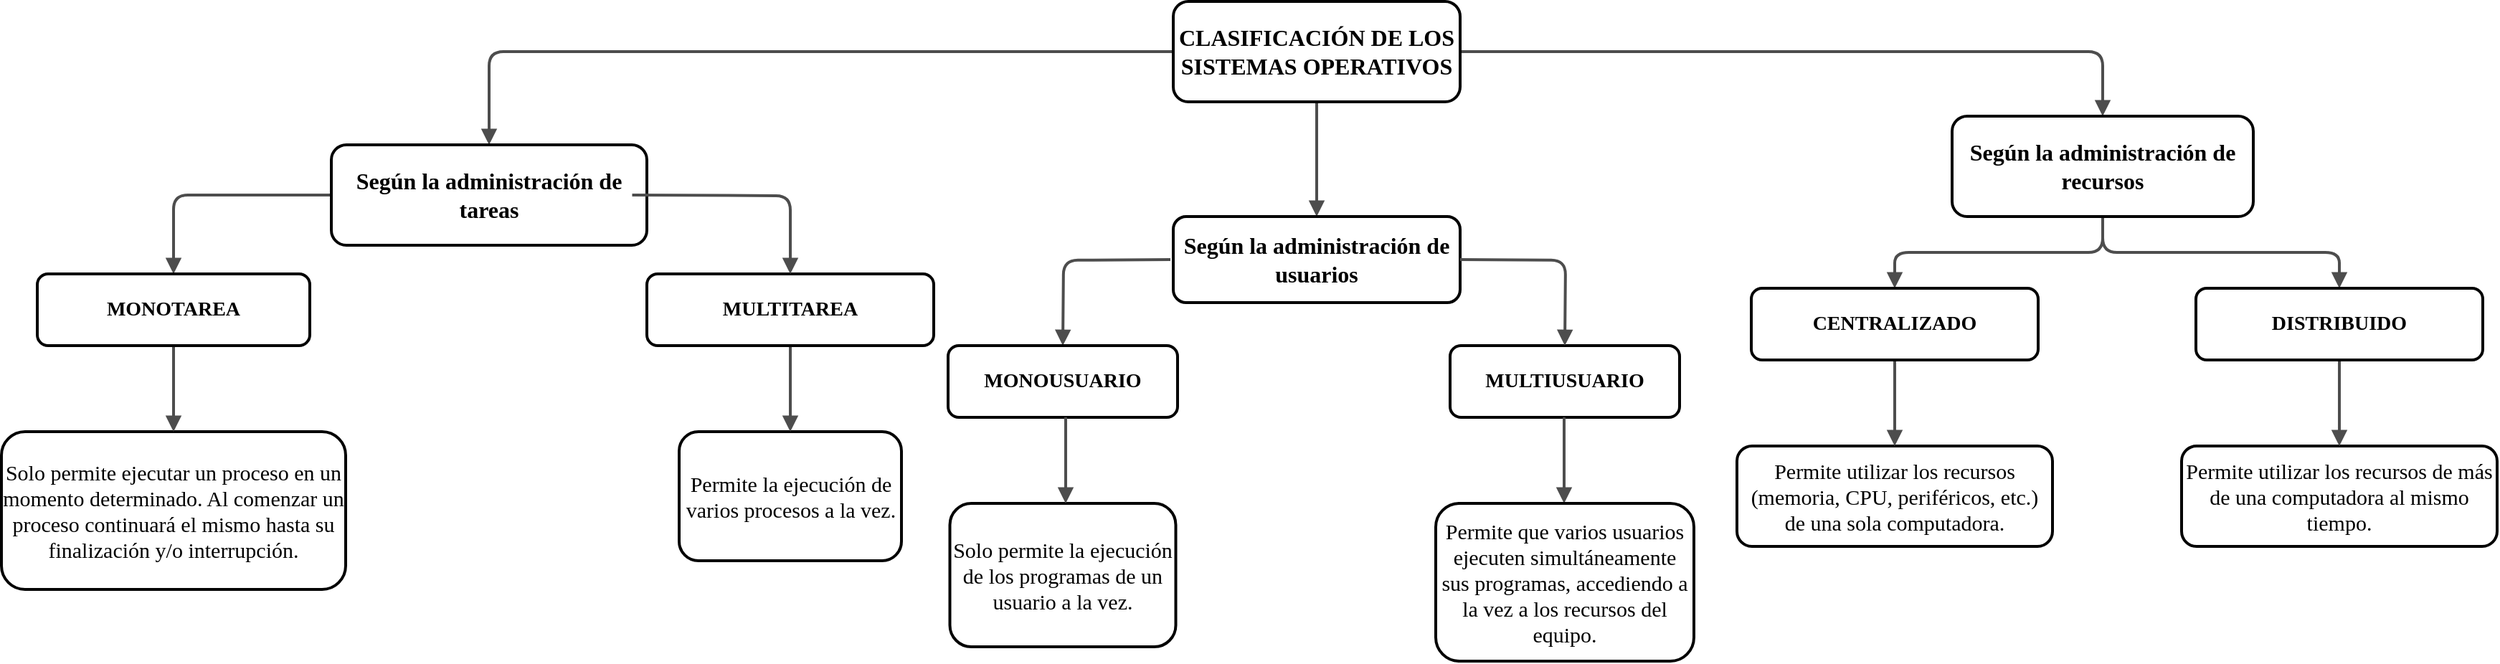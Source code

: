 <mxfile version="24.2.9" type="github">
  <diagram name="Page-1" id="19d8dcba-68ad-dc05-1034-9cf7b2a963f6">
    <mxGraphModel dx="1274" dy="677" grid="1" gridSize="10" guides="1" tooltips="1" connect="1" arrows="1" fold="1" page="1" pageScale="1" pageWidth="1100" pageHeight="850" background="none" math="0" shadow="0">
      <root>
        <mxCell id="0" />
        <mxCell id="1" parent="0" />
        <mxCell id="218ae93e1282097f-12" value="&lt;font style=&quot;font-size: 15px;&quot;&gt;Solo permite ejecutar un proceso en un momento determinado. Al comenzar un proceso continuará el mismo hasta su finalización y/o interrupción.&lt;/font&gt;" style="whiteSpace=wrap;html=1;rounded=1;shadow=0;comic=0;strokeWidth=2;fontFamily=Verdana;align=center;fontSize=10;" parent="1" vertex="1">
          <mxGeometry x="70" y="430" width="240" height="110" as="geometry" />
        </mxCell>
        <mxCell id="218ae93e1282097f-19" value="&lt;font style=&quot;font-size: 15px;&quot;&gt;Permite la ejecución de varios procesos a la vez.&lt;/font&gt;" style="whiteSpace=wrap;html=1;rounded=1;shadow=0;comic=0;strokeWidth=2;fontFamily=Verdana;align=center;fontSize=10;" parent="1" vertex="1">
          <mxGeometry x="542.5" y="430" width="155" height="90" as="geometry" />
        </mxCell>
        <mxCell id="218ae93e1282097f-24" value="&lt;font style=&quot;font-size: 14px;&quot;&gt;&lt;b&gt;MULTIUSUARIO&lt;/b&gt;&lt;/font&gt;" style="whiteSpace=wrap;html=1;rounded=1;shadow=0;comic=0;strokeWidth=2;fontFamily=Verdana;align=center;fontSize=10;" parent="1" vertex="1">
          <mxGeometry x="1080" y="370" width="160" height="50" as="geometry" />
        </mxCell>
        <mxCell id="218ae93e1282097f-29" value="&lt;font style=&quot;font-size: 15px;&quot;&gt;Permite utilizar los recursos (memoria, CPU, periféricos, etc.) de una sola computadora.&lt;/font&gt;" style="whiteSpace=wrap;html=1;rounded=1;shadow=0;comic=0;strokeWidth=2;fontFamily=Verdana;align=center;fontSize=10;" parent="1" vertex="1">
          <mxGeometry x="1280" y="440" width="220" height="70" as="geometry" />
        </mxCell>
        <mxCell id="218ae93e1282097f-34" value="&lt;font style=&quot;font-size: 15px;&quot;&gt;Permite utilizar los recursos de más de una computadora al mismo tiempo. &lt;/font&gt;" style="whiteSpace=wrap;html=1;rounded=1;shadow=0;comic=0;strokeWidth=2;fontFamily=Verdana;align=center;fontSize=10;" parent="1" vertex="1">
          <mxGeometry x="1590" y="440" width="220" height="70" as="geometry" />
        </mxCell>
        <mxCell id="218ae93e1282097f-42" value="" style="edgeStyle=orthogonalEdgeStyle;rounded=1;html=1;labelBackgroundColor=none;endArrow=block;endFill=1;strokeColor=#4D4D4D;strokeWidth=2;fontFamily=Verdana;fontSize=12;fontStyle=1" parent="1" source="6257edae8c83ed4a-1" target="6257edae8c83ed4a-12" edge="1">
          <mxGeometry relative="1" as="geometry" />
        </mxCell>
        <mxCell id="218ae93e1282097f-43" value="" style="edgeStyle=orthogonalEdgeStyle;rounded=1;html=1;labelBackgroundColor=none;endArrow=block;endFill=1;strokeColor=#4D4D4D;strokeWidth=2;fontFamily=Verdana;fontSize=12;fontStyle=1" parent="1" source="6257edae8c83ed4a-1" target="6257edae8c83ed4a-9" edge="1">
          <mxGeometry relative="1" as="geometry" />
        </mxCell>
        <mxCell id="218ae93e1282097f-44" value="" style="edgeStyle=orthogonalEdgeStyle;rounded=1;html=1;labelBackgroundColor=none;endArrow=block;endFill=1;strokeColor=#4D4D4D;strokeWidth=2;fontFamily=Verdana;fontSize=12;fontStyle=1" parent="1" source="6257edae8c83ed4a-1" target="218ae93e1282097f-2" edge="1">
          <mxGeometry relative="1" as="geometry" />
        </mxCell>
        <mxCell id="218ae93e1282097f-46" value="" style="edgeStyle=orthogonalEdgeStyle;rounded=1;html=1;labelBackgroundColor=none;endArrow=block;endFill=1;strokeColor=#4D4D4D;strokeWidth=2;fontFamily=Verdana;fontSize=12;fontStyle=1" parent="1" source="6257edae8c83ed4a-9" target="218ae93e1282097f-8" edge="1">
          <mxGeometry relative="1" as="geometry" />
        </mxCell>
        <mxCell id="218ae93e1282097f-47" value="" style="edgeStyle=orthogonalEdgeStyle;rounded=1;html=1;labelBackgroundColor=none;endArrow=block;endFill=1;strokeColor=#4D4D4D;strokeWidth=2;fontFamily=Verdana;fontSize=12;fontStyle=1" parent="1" source="218ae93e1282097f-2" target="218ae93e1282097f-5" edge="1">
          <mxGeometry relative="1" as="geometry" />
        </mxCell>
        <mxCell id="218ae93e1282097f-48" value="" style="edgeStyle=orthogonalEdgeStyle;rounded=1;html=1;labelBackgroundColor=none;endArrow=block;endFill=1;strokeColor=#4D4D4D;strokeWidth=2;fontFamily=Verdana;fontSize=12;fontStyle=1" parent="1" source="218ae93e1282097f-2" target="6257edae8c83ed4a-24" edge="1">
          <mxGeometry relative="1" as="geometry" />
        </mxCell>
        <mxCell id="218ae93e1282097f-49" value="" style="edgeStyle=elbowEdgeStyle;rounded=1;html=1;labelBackgroundColor=none;endArrow=block;endFill=1;strokeColor=#4D4D4D;strokeWidth=2;fontFamily=Verdana;fontSize=10;" parent="1" source="218ae93e1282097f-5" target="218ae93e1282097f-34" edge="1">
          <mxGeometry relative="1" as="geometry" />
        </mxCell>
        <mxCell id="218ae93e1282097f-50" value="" style="edgeStyle=orthogonalEdgeStyle;rounded=1;html=1;labelBackgroundColor=none;endArrow=block;endFill=1;strokeColor=#4D4D4D;strokeWidth=2;fontFamily=Verdana;fontSize=10;" parent="1" source="6257edae8c83ed4a-24" target="218ae93e1282097f-29" edge="1">
          <mxGeometry relative="1" as="geometry" />
        </mxCell>
        <mxCell id="218ae93e1282097f-52" value="" style="edgeStyle=elbowEdgeStyle;rounded=1;html=1;labelBackgroundColor=none;endArrow=block;endFill=1;strokeColor=#4D4D4D;strokeWidth=2;fontFamily=Verdana;fontSize=10;" parent="1" source="6257edae8c83ed4a-21" target="218ae93e1282097f-19" edge="1">
          <mxGeometry relative="1" as="geometry" />
        </mxCell>
        <mxCell id="218ae93e1282097f-53" value="" style="edgeStyle=elbowEdgeStyle;rounded=1;html=1;labelBackgroundColor=none;endArrow=block;endFill=1;strokeColor=#4D4D4D;strokeWidth=2;fontFamily=Verdana;fontSize=10;" parent="1" source="218ae93e1282097f-8" target="218ae93e1282097f-12" edge="1">
          <mxGeometry relative="1" as="geometry" />
        </mxCell>
        <mxCell id="218ae93e1282097f-8" value="&lt;font style=&quot;font-size: 14px;&quot;&gt;MONOTAREA&lt;/font&gt;" style="whiteSpace=wrap;html=1;rounded=1;shadow=0;comic=0;strokeWidth=2;fontFamily=Verdana;align=center;fontSize=12;fontStyle=1" parent="1" vertex="1">
          <mxGeometry x="95" y="320" width="190" height="50" as="geometry" />
        </mxCell>
        <mxCell id="6257edae8c83ed4a-9" value="&lt;font style=&quot;font-size: 16px;&quot;&gt;Según la administración de tareas &lt;/font&gt;" style="whiteSpace=wrap;html=1;rounded=1;shadow=0;comic=0;strokeWidth=2;fontFamily=Verdana;align=center;fontSize=12;fontStyle=1" parent="1" vertex="1">
          <mxGeometry x="300" y="230" width="220" height="70" as="geometry" />
        </mxCell>
        <mxCell id="6257edae8c83ed4a-21" value="&lt;font style=&quot;font-size: 14px;&quot;&gt;MULTITAREA&lt;/font&gt;" style="whiteSpace=wrap;html=1;rounded=1;shadow=0;comic=0;strokeWidth=2;fontFamily=Verdana;align=center;fontSize=12;fontStyle=1" parent="1" vertex="1">
          <mxGeometry x="520" y="320" width="200" height="50" as="geometry" />
        </mxCell>
        <mxCell id="6257edae8c83ed4a-12" value="&lt;font style=&quot;font-size: 16px;&quot;&gt;Según la administración de usuarios&lt;/font&gt;" style="whiteSpace=wrap;html=1;rounded=1;shadow=0;comic=0;strokeWidth=2;fontFamily=Verdana;align=center;fontSize=12;fontStyle=1" parent="1" vertex="1">
          <mxGeometry x="887" y="280" width="200" height="60" as="geometry" />
        </mxCell>
        <mxCell id="6257edae8c83ed4a-1" value="&lt;font style=&quot;font-size: 16px;&quot;&gt;CLASIFICACIÓN DE LOS SISTEMAS OPERATIVOS&lt;/font&gt;" style="whiteSpace=wrap;html=1;rounded=1;shadow=0;comic=0;strokeWidth=2;fontFamily=Verdana;align=center;fontSize=12;fontStyle=1" parent="1" vertex="1">
          <mxGeometry x="887" y="130" width="200" height="70" as="geometry" />
        </mxCell>
        <mxCell id="218ae93e1282097f-2" value="&lt;font style=&quot;font-size: 16px;&quot;&gt;Según la administración de recursos&lt;/font&gt;" style="whiteSpace=wrap;html=1;rounded=1;shadow=0;comic=0;strokeWidth=2;fontFamily=Verdana;align=center;fontSize=12;fontStyle=1" parent="1" vertex="1">
          <mxGeometry x="1430" y="210" width="210" height="70" as="geometry" />
        </mxCell>
        <mxCell id="6257edae8c83ed4a-24" value="&lt;font style=&quot;font-size: 14px;&quot;&gt;CENTRALIZADO&lt;/font&gt;" style="whiteSpace=wrap;html=1;rounded=1;shadow=0;comic=0;strokeWidth=2;fontFamily=Verdana;align=center;fontSize=12;fontStyle=1" parent="1" vertex="1">
          <mxGeometry x="1290" y="330" width="200" height="50" as="geometry" />
        </mxCell>
        <mxCell id="218ae93e1282097f-5" value="&lt;font style=&quot;font-size: 14px;&quot;&gt;DISTRIBUIDO&lt;/font&gt;" style="whiteSpace=wrap;html=1;rounded=1;shadow=0;comic=0;strokeWidth=2;fontFamily=Verdana;align=center;fontSize=12;fontStyle=1" parent="1" vertex="1">
          <mxGeometry x="1600" y="330" width="200" height="50" as="geometry" />
        </mxCell>
        <mxCell id="xEqYbsiVwtmEmq_UK_6g-5" value="" style="edgeStyle=orthogonalEdgeStyle;rounded=1;html=1;labelBackgroundColor=none;endArrow=block;endFill=1;strokeColor=#4D4D4D;strokeWidth=2;fontFamily=Verdana;fontSize=12;fontStyle=1;entryX=0.5;entryY=0;entryDx=0;entryDy=0;" edge="1" parent="1" target="6257edae8c83ed4a-21">
          <mxGeometry relative="1" as="geometry">
            <mxPoint x="509.75" y="265" as="sourcePoint" />
            <mxPoint x="669.75" y="320" as="targetPoint" />
          </mxGeometry>
        </mxCell>
        <mxCell id="xEqYbsiVwtmEmq_UK_6g-6" value="" style="edgeStyle=orthogonalEdgeStyle;rounded=1;html=1;labelBackgroundColor=none;endArrow=block;endFill=1;strokeColor=#4D4D4D;strokeWidth=2;fontFamily=Verdana;fontSize=12;fontStyle=1;" edge="1" parent="1">
          <mxGeometry relative="1" as="geometry">
            <mxPoint x="1087" y="310" as="sourcePoint" />
            <mxPoint x="1160" y="370" as="targetPoint" />
          </mxGeometry>
        </mxCell>
        <mxCell id="xEqYbsiVwtmEmq_UK_6g-7" value="" style="edgeStyle=orthogonalEdgeStyle;rounded=1;html=1;labelBackgroundColor=none;endArrow=block;endFill=1;strokeColor=#4D4D4D;strokeWidth=2;fontFamily=Verdana;fontSize=12;fontStyle=1" edge="1" parent="1">
          <mxGeometry relative="1" as="geometry">
            <mxPoint x="885" y="310" as="sourcePoint" />
            <mxPoint x="810" y="370" as="targetPoint" />
          </mxGeometry>
        </mxCell>
        <mxCell id="xEqYbsiVwtmEmq_UK_6g-8" value="&lt;b&gt;&lt;font style=&quot;font-size: 14px;&quot;&gt;MONOUSUARIO&lt;/font&gt;&lt;/b&gt;" style="whiteSpace=wrap;html=1;rounded=1;shadow=0;comic=0;strokeWidth=2;fontFamily=Verdana;align=center;fontSize=10;" vertex="1" parent="1">
          <mxGeometry x="730" y="370" width="160" height="50" as="geometry" />
        </mxCell>
        <mxCell id="xEqYbsiVwtmEmq_UK_6g-9" value="&lt;font style=&quot;font-size: 15px;&quot;&gt;Solo permite la ejecución de los programas de un usuario a la vez. &lt;/font&gt;" style="whiteSpace=wrap;html=1;rounded=1;shadow=0;comic=0;strokeWidth=2;fontFamily=Verdana;align=center;fontSize=10;" vertex="1" parent="1">
          <mxGeometry x="731.25" y="480" width="157.5" height="100" as="geometry" />
        </mxCell>
        <mxCell id="xEqYbsiVwtmEmq_UK_6g-10" value="" style="edgeStyle=elbowEdgeStyle;rounded=1;html=1;labelBackgroundColor=none;endArrow=block;endFill=1;strokeColor=#4D4D4D;strokeWidth=2;fontFamily=Verdana;fontSize=10;" edge="1" parent="1">
          <mxGeometry relative="1" as="geometry">
            <mxPoint x="812" y="420" as="sourcePoint" />
            <mxPoint x="812" y="480" as="targetPoint" />
          </mxGeometry>
        </mxCell>
        <mxCell id="xEqYbsiVwtmEmq_UK_6g-11" value="" style="edgeStyle=elbowEdgeStyle;rounded=1;html=1;labelBackgroundColor=none;endArrow=block;endFill=1;strokeColor=#4D4D4D;strokeWidth=2;fontFamily=Verdana;fontSize=10;" edge="1" parent="1">
          <mxGeometry relative="1" as="geometry">
            <mxPoint x="1159.5" y="420" as="sourcePoint" />
            <mxPoint x="1159.5" y="480" as="targetPoint" />
          </mxGeometry>
        </mxCell>
        <mxCell id="xEqYbsiVwtmEmq_UK_6g-12" value="&lt;font style=&quot;font-size: 15px;&quot;&gt;Permite que varios usuarios ejecuten simultáneamente sus programas, accediendo a la vez a los recursos del equipo. &lt;/font&gt;" style="whiteSpace=wrap;html=1;rounded=1;shadow=0;comic=0;strokeWidth=2;fontFamily=Verdana;align=center;fontSize=10;" vertex="1" parent="1">
          <mxGeometry x="1070" y="480" width="180" height="110" as="geometry" />
        </mxCell>
      </root>
    </mxGraphModel>
  </diagram>
</mxfile>
